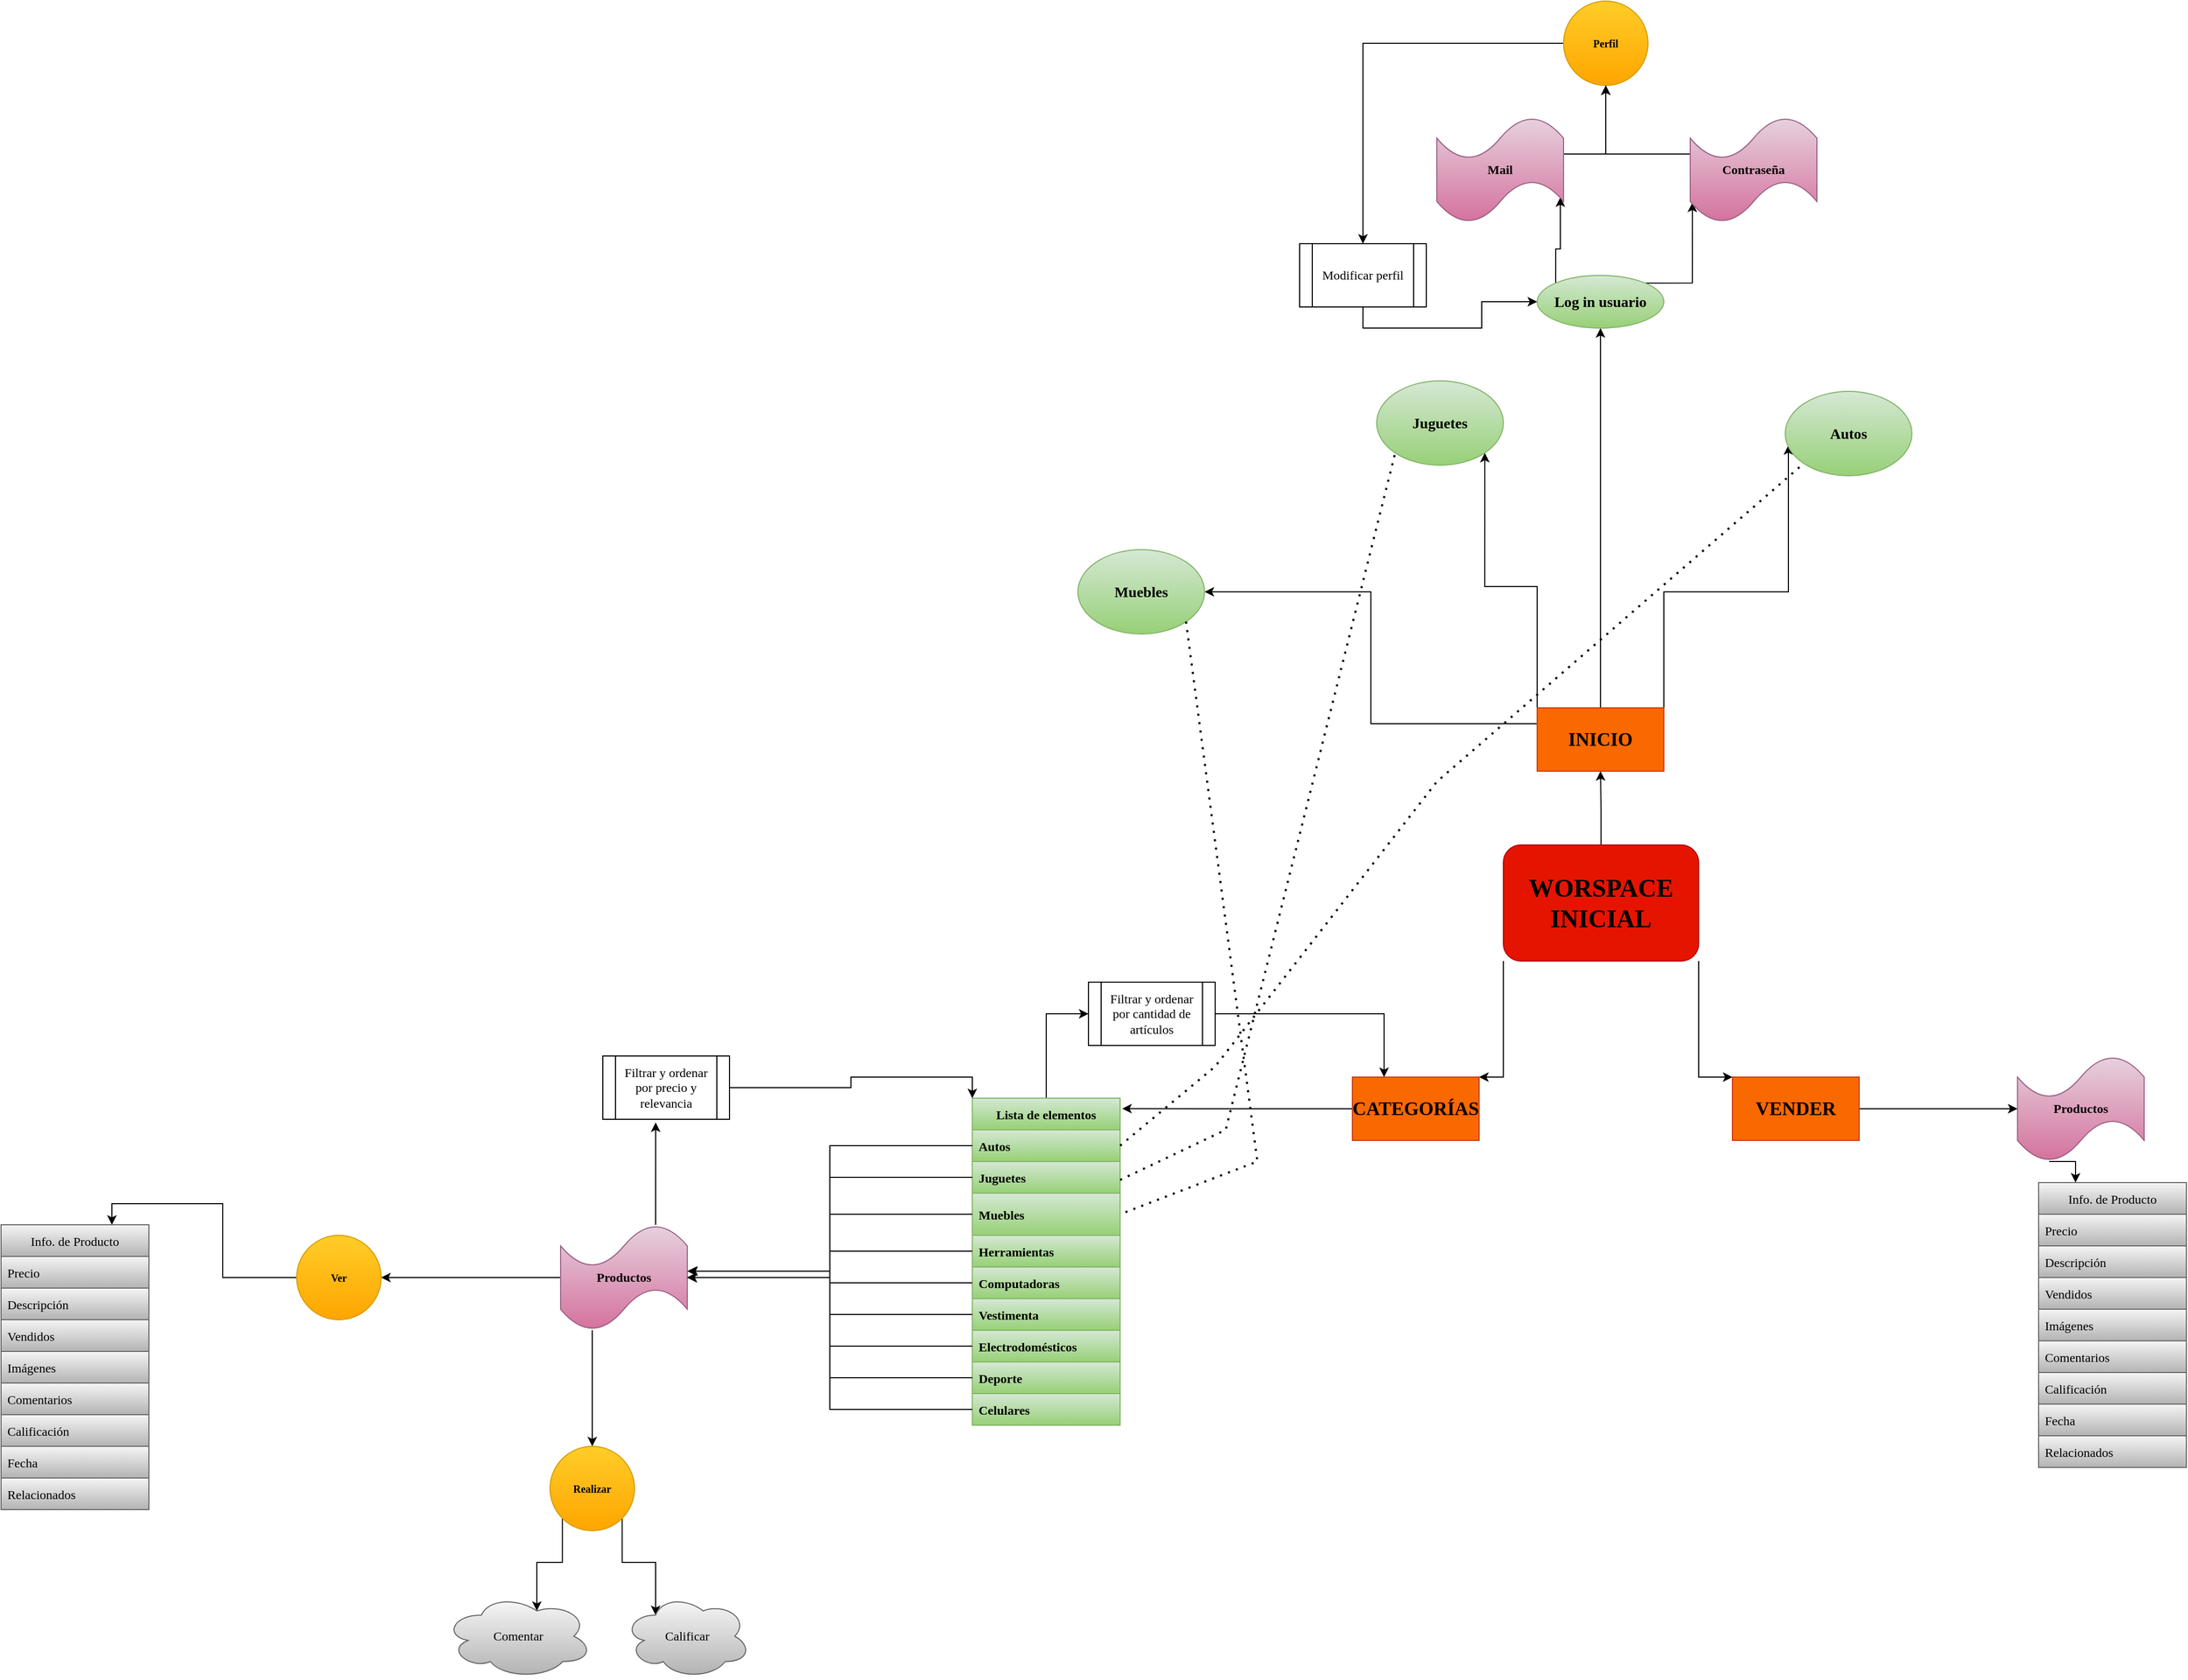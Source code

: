 <mxfile version="20.2.0" type="github">
  <diagram id="R2lEEEUBdFMjLlhIrx00" name="Page-1">
    <mxGraphModel dx="3133" dy="1862" grid="1" gridSize="10" guides="1" tooltips="1" connect="1" arrows="1" fold="1" page="1" pageScale="1" pageWidth="850" pageHeight="1100" math="0" shadow="0" extFonts="Permanent Marker^https://fonts.googleapis.com/css?family=Permanent+Marker">
      <root>
        <mxCell id="0" />
        <mxCell id="1" parent="0" />
        <mxCell id="jogKyepHeoKBIfneeKKx-7" style="edgeStyle=orthogonalEdgeStyle;rounded=0;orthogonalLoop=1;jettySize=auto;html=1;exitX=0;exitY=1;exitDx=0;exitDy=0;entryX=1;entryY=0;entryDx=0;entryDy=0;fontFamily=Times New Roman;" edge="1" parent="1" source="jogKyepHeoKBIfneeKKx-1" target="jogKyepHeoKBIfneeKKx-5">
          <mxGeometry relative="1" as="geometry">
            <Array as="points">
              <mxPoint x="333" y="640" />
            </Array>
          </mxGeometry>
        </mxCell>
        <mxCell id="jogKyepHeoKBIfneeKKx-8" style="edgeStyle=orthogonalEdgeStyle;rounded=0;orthogonalLoop=1;jettySize=auto;html=1;exitX=1;exitY=1;exitDx=0;exitDy=0;entryX=0;entryY=0;entryDx=0;entryDy=0;fontFamily=Times New Roman;" edge="1" parent="1" source="jogKyepHeoKBIfneeKKx-1" target="jogKyepHeoKBIfneeKKx-6">
          <mxGeometry relative="1" as="geometry">
            <Array as="points">
              <mxPoint x="518" y="640" />
            </Array>
          </mxGeometry>
        </mxCell>
        <mxCell id="jogKyepHeoKBIfneeKKx-9" style="edgeStyle=orthogonalEdgeStyle;rounded=0;orthogonalLoop=1;jettySize=auto;html=1;exitX=0.5;exitY=0;exitDx=0;exitDy=0;entryX=0.5;entryY=1;entryDx=0;entryDy=0;fontFamily=Times New Roman;" edge="1" parent="1" source="jogKyepHeoKBIfneeKKx-1" target="jogKyepHeoKBIfneeKKx-4">
          <mxGeometry relative="1" as="geometry" />
        </mxCell>
        <mxCell id="jogKyepHeoKBIfneeKKx-1" value="" style="rounded=1;whiteSpace=wrap;html=1;fillColor=#e51400;fontColor=#ffffff;strokeColor=#B20000;" vertex="1" parent="1">
          <mxGeometry x="333" y="420" width="185" height="110" as="geometry" />
        </mxCell>
        <mxCell id="jogKyepHeoKBIfneeKKx-2" value="&lt;h1&gt;&lt;font face=&quot;Times New Roman&quot;&gt;WORSPACE INICIAL&lt;/font&gt;&lt;/h1&gt;" style="text;html=1;strokeColor=none;fillColor=none;align=center;verticalAlign=middle;whiteSpace=wrap;rounded=0;" vertex="1" parent="1">
          <mxGeometry x="353" y="460" width="145" height="30" as="geometry" />
        </mxCell>
        <mxCell id="jogKyepHeoKBIfneeKKx-11" style="edgeStyle=orthogonalEdgeStyle;rounded=0;orthogonalLoop=1;jettySize=auto;html=1;exitX=0.5;exitY=0;exitDx=0;exitDy=0;fontFamily=Times New Roman;" edge="1" parent="1" source="jogKyepHeoKBIfneeKKx-4" target="jogKyepHeoKBIfneeKKx-10">
          <mxGeometry relative="1" as="geometry" />
        </mxCell>
        <mxCell id="jogKyepHeoKBIfneeKKx-26" style="edgeStyle=orthogonalEdgeStyle;rounded=0;orthogonalLoop=1;jettySize=auto;html=1;exitX=1;exitY=0;exitDx=0;exitDy=0;entryX=0.025;entryY=0.638;entryDx=0;entryDy=0;entryPerimeter=0;fontFamily=Times New Roman;" edge="1" parent="1" source="jogKyepHeoKBIfneeKKx-4" target="jogKyepHeoKBIfneeKKx-25">
          <mxGeometry relative="1" as="geometry" />
        </mxCell>
        <mxCell id="jogKyepHeoKBIfneeKKx-29" style="edgeStyle=orthogonalEdgeStyle;rounded=0;orthogonalLoop=1;jettySize=auto;html=1;exitX=0;exitY=0;exitDx=0;exitDy=0;entryX=1;entryY=1;entryDx=0;entryDy=0;fontFamily=Times New Roman;" edge="1" parent="1" source="jogKyepHeoKBIfneeKKx-4" target="jogKyepHeoKBIfneeKKx-27">
          <mxGeometry relative="1" as="geometry" />
        </mxCell>
        <mxCell id="jogKyepHeoKBIfneeKKx-30" style="edgeStyle=orthogonalEdgeStyle;rounded=0;orthogonalLoop=1;jettySize=auto;html=1;exitX=0;exitY=0.25;exitDx=0;exitDy=0;entryX=1;entryY=0.5;entryDx=0;entryDy=0;fontFamily=Times New Roman;" edge="1" parent="1" source="jogKyepHeoKBIfneeKKx-4" target="jogKyepHeoKBIfneeKKx-28">
          <mxGeometry relative="1" as="geometry" />
        </mxCell>
        <mxCell id="jogKyepHeoKBIfneeKKx-4" value="&lt;h2&gt;INICIO&lt;/h2&gt;" style="rounded=0;whiteSpace=wrap;html=1;fontFamily=Times New Roman;fillColor=#fa6800;fontColor=#000000;strokeColor=#C73500;" vertex="1" parent="1">
          <mxGeometry x="365" y="290" width="120" height="60" as="geometry" />
        </mxCell>
        <mxCell id="jogKyepHeoKBIfneeKKx-67" style="edgeStyle=orthogonalEdgeStyle;rounded=0;orthogonalLoop=1;jettySize=auto;html=1;exitX=0;exitY=0.5;exitDx=0;exitDy=0;entryX=1.014;entryY=0.032;entryDx=0;entryDy=0;entryPerimeter=0;fontFamily=Times New Roman;" edge="1" parent="1" source="jogKyepHeoKBIfneeKKx-5" target="jogKyepHeoKBIfneeKKx-57">
          <mxGeometry relative="1" as="geometry" />
        </mxCell>
        <mxCell id="jogKyepHeoKBIfneeKKx-5" value="&lt;h2&gt;CATEGORÍAS&lt;/h2&gt;" style="rounded=0;whiteSpace=wrap;html=1;fontFamily=Times New Roman;fillColor=#fa6800;fontColor=#000000;strokeColor=#C73500;" vertex="1" parent="1">
          <mxGeometry x="190" y="640" width="120" height="60" as="geometry" />
        </mxCell>
        <mxCell id="jogKyepHeoKBIfneeKKx-113" style="edgeStyle=orthogonalEdgeStyle;rounded=0;orthogonalLoop=1;jettySize=auto;html=1;exitX=1;exitY=0.5;exitDx=0;exitDy=0;entryX=0;entryY=0.5;entryDx=0;entryDy=0;entryPerimeter=0;fontFamily=Times New Roman;" edge="1" parent="1" source="jogKyepHeoKBIfneeKKx-6" target="jogKyepHeoKBIfneeKKx-112">
          <mxGeometry relative="1" as="geometry" />
        </mxCell>
        <mxCell id="jogKyepHeoKBIfneeKKx-6" value="&lt;h2&gt;VENDER&lt;/h2&gt;" style="rounded=0;whiteSpace=wrap;html=1;fontFamily=Times New Roman;fillColor=#fa6800;fontColor=#000000;strokeColor=#C73500;" vertex="1" parent="1">
          <mxGeometry x="550" y="640" width="120" height="60" as="geometry" />
        </mxCell>
        <mxCell id="jogKyepHeoKBIfneeKKx-20" style="edgeStyle=orthogonalEdgeStyle;rounded=0;orthogonalLoop=1;jettySize=auto;html=1;exitX=0;exitY=0;exitDx=0;exitDy=0;entryX=0.975;entryY=0.76;entryDx=0;entryDy=0;entryPerimeter=0;fontFamily=Times New Roman;" edge="1" parent="1" source="jogKyepHeoKBIfneeKKx-10" target="jogKyepHeoKBIfneeKKx-16">
          <mxGeometry relative="1" as="geometry" />
        </mxCell>
        <mxCell id="jogKyepHeoKBIfneeKKx-21" style="edgeStyle=orthogonalEdgeStyle;rounded=0;orthogonalLoop=1;jettySize=auto;html=1;exitX=1;exitY=0;exitDx=0;exitDy=0;entryX=0.017;entryY=0.81;entryDx=0;entryDy=0;entryPerimeter=0;fontFamily=Times New Roman;" edge="1" parent="1" source="jogKyepHeoKBIfneeKKx-10" target="jogKyepHeoKBIfneeKKx-17">
          <mxGeometry relative="1" as="geometry" />
        </mxCell>
        <mxCell id="jogKyepHeoKBIfneeKKx-10" value="&lt;h3&gt;Log in usuario&lt;/h3&gt;" style="ellipse;whiteSpace=wrap;html=1;fontFamily=Times New Roman;fillColor=#d5e8d4;gradientColor=#97d077;strokeColor=#82b366;" vertex="1" parent="1">
          <mxGeometry x="365" y="-120" width="120" height="50" as="geometry" />
        </mxCell>
        <mxCell id="jogKyepHeoKBIfneeKKx-22" style="edgeStyle=orthogonalEdgeStyle;rounded=0;orthogonalLoop=1;jettySize=auto;html=1;exitX=0;exitY=0.5;exitDx=0;exitDy=0;fontFamily=Times New Roman;entryX=0.5;entryY=0;entryDx=0;entryDy=0;" edge="1" parent="1" source="jogKyepHeoKBIfneeKKx-12" target="jogKyepHeoKBIfneeKKx-23">
          <mxGeometry relative="1" as="geometry">
            <mxPoint x="90" y="120" as="targetPoint" />
          </mxGeometry>
        </mxCell>
        <mxCell id="jogKyepHeoKBIfneeKKx-12" value="&lt;h5&gt;Perfil&lt;/h5&gt;" style="ellipse;whiteSpace=wrap;html=1;aspect=fixed;fontFamily=Times New Roman;fillColor=#ffcd28;gradientColor=#ffa500;strokeColor=#d79b00;" vertex="1" parent="1">
          <mxGeometry x="390" y="-380" width="80" height="80" as="geometry" />
        </mxCell>
        <mxCell id="jogKyepHeoKBIfneeKKx-18" style="edgeStyle=orthogonalEdgeStyle;rounded=0;orthogonalLoop=1;jettySize=auto;html=1;exitX=1;exitY=0.35;exitDx=0;exitDy=0;exitPerimeter=0;entryX=0.5;entryY=1;entryDx=0;entryDy=0;fontFamily=Times New Roman;" edge="1" parent="1" source="jogKyepHeoKBIfneeKKx-16" target="jogKyepHeoKBIfneeKKx-12">
          <mxGeometry relative="1" as="geometry" />
        </mxCell>
        <mxCell id="jogKyepHeoKBIfneeKKx-16" value="&lt;h4&gt;Mail&lt;/h4&gt;" style="shape=tape;whiteSpace=wrap;html=1;fontFamily=Times New Roman;fillColor=#e6d0de;gradientColor=#d5739d;strokeColor=#996185;" vertex="1" parent="1">
          <mxGeometry x="270" y="-270" width="120" height="100" as="geometry" />
        </mxCell>
        <mxCell id="jogKyepHeoKBIfneeKKx-19" style="edgeStyle=orthogonalEdgeStyle;rounded=0;orthogonalLoop=1;jettySize=auto;html=1;exitX=0;exitY=0.35;exitDx=0;exitDy=0;exitPerimeter=0;entryX=0.5;entryY=1;entryDx=0;entryDy=0;fontFamily=Times New Roman;" edge="1" parent="1" source="jogKyepHeoKBIfneeKKx-17" target="jogKyepHeoKBIfneeKKx-12">
          <mxGeometry relative="1" as="geometry" />
        </mxCell>
        <mxCell id="jogKyepHeoKBIfneeKKx-17" value="&lt;h4&gt;Contraseña&lt;/h4&gt;" style="shape=tape;whiteSpace=wrap;html=1;fontFamily=Times New Roman;fillColor=#e6d0de;gradientColor=#d5739d;strokeColor=#996185;" vertex="1" parent="1">
          <mxGeometry x="510" y="-270" width="120" height="100" as="geometry" />
        </mxCell>
        <mxCell id="jogKyepHeoKBIfneeKKx-24" style="edgeStyle=orthogonalEdgeStyle;rounded=0;orthogonalLoop=1;jettySize=auto;html=1;exitX=0.5;exitY=1;exitDx=0;exitDy=0;entryX=0;entryY=0.5;entryDx=0;entryDy=0;fontFamily=Times New Roman;" edge="1" parent="1" source="jogKyepHeoKBIfneeKKx-23" target="jogKyepHeoKBIfneeKKx-10">
          <mxGeometry relative="1" as="geometry" />
        </mxCell>
        <mxCell id="jogKyepHeoKBIfneeKKx-23" value="Modificar perfil" style="shape=process;whiteSpace=wrap;html=1;backgroundOutline=1;fontFamily=Times New Roman;" vertex="1" parent="1">
          <mxGeometry x="140" y="-150" width="120" height="60" as="geometry" />
        </mxCell>
        <mxCell id="jogKyepHeoKBIfneeKKx-25" value="&lt;h3&gt;Autos&lt;/h3&gt;" style="ellipse;whiteSpace=wrap;html=1;fontFamily=Times New Roman;fillColor=#d5e8d4;gradientColor=#97d077;strokeColor=#82b366;" vertex="1" parent="1">
          <mxGeometry x="600" y="-10" width="120" height="80" as="geometry" />
        </mxCell>
        <mxCell id="jogKyepHeoKBIfneeKKx-27" value="&lt;h3&gt;Juguetes&lt;/h3&gt;" style="ellipse;whiteSpace=wrap;html=1;fontFamily=Times New Roman;fillColor=#d5e8d4;gradientColor=#97d077;strokeColor=#82b366;" vertex="1" parent="1">
          <mxGeometry x="213" y="-20" width="120" height="80" as="geometry" />
        </mxCell>
        <mxCell id="jogKyepHeoKBIfneeKKx-28" value="&lt;h3&gt;Muebles&lt;/h3&gt;" style="ellipse;whiteSpace=wrap;html=1;fontFamily=Times New Roman;fillColor=#d5e8d4;gradientColor=#97d077;strokeColor=#82b366;" vertex="1" parent="1">
          <mxGeometry x="-70" y="140" width="120" height="80" as="geometry" />
        </mxCell>
        <mxCell id="jogKyepHeoKBIfneeKKx-69" style="edgeStyle=orthogonalEdgeStyle;rounded=0;orthogonalLoop=1;jettySize=auto;html=1;exitX=0.5;exitY=0;exitDx=0;exitDy=0;entryX=0;entryY=0.5;entryDx=0;entryDy=0;fontFamily=Times New Roman;" edge="1" parent="1" source="jogKyepHeoKBIfneeKKx-57" target="jogKyepHeoKBIfneeKKx-68">
          <mxGeometry relative="1" as="geometry" />
        </mxCell>
        <mxCell id="jogKyepHeoKBIfneeKKx-57" value="Lista de elementos" style="swimlane;fontStyle=1;childLayout=stackLayout;horizontal=1;startSize=30;horizontalStack=0;resizeParent=1;resizeParentMax=0;resizeLast=0;collapsible=1;marginBottom=0;fontFamily=Times New Roman;fillColor=#d5e8d4;gradientColor=#97d077;strokeColor=#82b366;" vertex="1" parent="1">
          <mxGeometry x="-170" y="660" width="140" height="310" as="geometry" />
        </mxCell>
        <mxCell id="jogKyepHeoKBIfneeKKx-58" value="Autos" style="text;strokeColor=#82b366;fillColor=#d5e8d4;align=left;verticalAlign=middle;spacingLeft=4;spacingRight=4;overflow=hidden;points=[[0,0.5],[1,0.5]];portConstraint=eastwest;rotatable=0;fontFamily=Times New Roman;gradientColor=#97d077;fontStyle=1" vertex="1" parent="jogKyepHeoKBIfneeKKx-57">
          <mxGeometry y="30" width="140" height="30" as="geometry" />
        </mxCell>
        <mxCell id="jogKyepHeoKBIfneeKKx-59" value="Juguetes" style="text;strokeColor=#82b366;fillColor=#d5e8d4;align=left;verticalAlign=middle;spacingLeft=4;spacingRight=4;overflow=hidden;points=[[0,0.5],[1,0.5]];portConstraint=eastwest;rotatable=0;fontFamily=Times New Roman;gradientColor=#97d077;fontStyle=1" vertex="1" parent="jogKyepHeoKBIfneeKKx-57">
          <mxGeometry y="60" width="140" height="30" as="geometry" />
        </mxCell>
        <mxCell id="jogKyepHeoKBIfneeKKx-60" value="Muebles" style="text;strokeColor=#82b366;fillColor=#d5e8d4;align=left;verticalAlign=middle;spacingLeft=4;spacingRight=4;overflow=hidden;points=[[0,0.5],[1,0.5]];portConstraint=eastwest;rotatable=0;fontFamily=Times New Roman;gradientColor=#97d077;fontStyle=1" vertex="1" parent="jogKyepHeoKBIfneeKKx-57">
          <mxGeometry y="90" width="140" height="40" as="geometry" />
        </mxCell>
        <mxCell id="jogKyepHeoKBIfneeKKx-61" value="Herramientas" style="text;strokeColor=#82b366;fillColor=#d5e8d4;align=left;verticalAlign=middle;spacingLeft=4;spacingRight=4;overflow=hidden;points=[[0,0.5],[1,0.5]];portConstraint=eastwest;rotatable=0;fontFamily=Times New Roman;gradientColor=#97d077;fontStyle=1" vertex="1" parent="jogKyepHeoKBIfneeKKx-57">
          <mxGeometry y="130" width="140" height="30" as="geometry" />
        </mxCell>
        <mxCell id="jogKyepHeoKBIfneeKKx-62" value="Computadoras" style="text;strokeColor=#82b366;fillColor=#d5e8d4;align=left;verticalAlign=middle;spacingLeft=4;spacingRight=4;overflow=hidden;points=[[0,0.5],[1,0.5]];portConstraint=eastwest;rotatable=0;fontFamily=Times New Roman;gradientColor=#97d077;fontStyle=1" vertex="1" parent="jogKyepHeoKBIfneeKKx-57">
          <mxGeometry y="160" width="140" height="30" as="geometry" />
        </mxCell>
        <mxCell id="jogKyepHeoKBIfneeKKx-63" value="Vestimenta" style="text;strokeColor=#82b366;fillColor=#d5e8d4;align=left;verticalAlign=middle;spacingLeft=4;spacingRight=4;overflow=hidden;points=[[0,0.5],[1,0.5]];portConstraint=eastwest;rotatable=0;fontFamily=Times New Roman;gradientColor=#97d077;fontStyle=1" vertex="1" parent="jogKyepHeoKBIfneeKKx-57">
          <mxGeometry y="190" width="140" height="30" as="geometry" />
        </mxCell>
        <mxCell id="jogKyepHeoKBIfneeKKx-64" value="Electrodomésticos" style="text;strokeColor=#82b366;fillColor=#d5e8d4;align=left;verticalAlign=middle;spacingLeft=4;spacingRight=4;overflow=hidden;points=[[0,0.5],[1,0.5]];portConstraint=eastwest;rotatable=0;fontFamily=Times New Roman;gradientColor=#97d077;fontStyle=1" vertex="1" parent="jogKyepHeoKBIfneeKKx-57">
          <mxGeometry y="220" width="140" height="30" as="geometry" />
        </mxCell>
        <mxCell id="jogKyepHeoKBIfneeKKx-65" value="Deporte" style="text;strokeColor=#82b366;fillColor=#d5e8d4;align=left;verticalAlign=middle;spacingLeft=4;spacingRight=4;overflow=hidden;points=[[0,0.5],[1,0.5]];portConstraint=eastwest;rotatable=0;fontFamily=Times New Roman;gradientColor=#97d077;fontStyle=1" vertex="1" parent="jogKyepHeoKBIfneeKKx-57">
          <mxGeometry y="250" width="140" height="30" as="geometry" />
        </mxCell>
        <mxCell id="jogKyepHeoKBIfneeKKx-66" value="Celulares" style="text;strokeColor=#82b366;fillColor=#d5e8d4;align=left;verticalAlign=middle;spacingLeft=4;spacingRight=4;overflow=hidden;points=[[0,0.5],[1,0.5]];portConstraint=eastwest;rotatable=0;fontFamily=Times New Roman;gradientColor=#97d077;fontStyle=1" vertex="1" parent="jogKyepHeoKBIfneeKKx-57">
          <mxGeometry y="280" width="140" height="30" as="geometry" />
        </mxCell>
        <mxCell id="jogKyepHeoKBIfneeKKx-70" style="edgeStyle=orthogonalEdgeStyle;rounded=0;orthogonalLoop=1;jettySize=auto;html=1;exitX=1;exitY=0.5;exitDx=0;exitDy=0;entryX=0.25;entryY=0;entryDx=0;entryDy=0;fontFamily=Times New Roman;" edge="1" parent="1" source="jogKyepHeoKBIfneeKKx-68" target="jogKyepHeoKBIfneeKKx-5">
          <mxGeometry relative="1" as="geometry" />
        </mxCell>
        <mxCell id="jogKyepHeoKBIfneeKKx-68" value="Filtrar y ordenar por cantidad de artículos" style="shape=process;whiteSpace=wrap;html=1;backgroundOutline=1;fontFamily=Times New Roman;" vertex="1" parent="1">
          <mxGeometry x="-60" y="550" width="120" height="60" as="geometry" />
        </mxCell>
        <mxCell id="jogKyepHeoKBIfneeKKx-83" style="edgeStyle=orthogonalEdgeStyle;rounded=0;orthogonalLoop=1;jettySize=auto;html=1;exitX=0.75;exitY=0;exitDx=0;exitDy=0;exitPerimeter=0;entryX=0.417;entryY=1.05;entryDx=0;entryDy=0;entryPerimeter=0;fontFamily=Times New Roman;" edge="1" parent="1" source="jogKyepHeoKBIfneeKKx-72" target="jogKyepHeoKBIfneeKKx-82">
          <mxGeometry relative="1" as="geometry" />
        </mxCell>
        <mxCell id="jogKyepHeoKBIfneeKKx-92" style="edgeStyle=orthogonalEdgeStyle;rounded=0;orthogonalLoop=1;jettySize=auto;html=1;exitX=0.25;exitY=1;exitDx=0;exitDy=0;exitPerimeter=0;entryX=0.5;entryY=0;entryDx=0;entryDy=0;fontFamily=Times New Roman;" edge="1" parent="1" source="jogKyepHeoKBIfneeKKx-72" target="jogKyepHeoKBIfneeKKx-91">
          <mxGeometry relative="1" as="geometry" />
        </mxCell>
        <mxCell id="jogKyepHeoKBIfneeKKx-93" style="edgeStyle=orthogonalEdgeStyle;rounded=0;orthogonalLoop=1;jettySize=auto;html=1;exitX=0;exitY=0.5;exitDx=0;exitDy=0;exitPerimeter=0;entryX=1;entryY=0.5;entryDx=0;entryDy=0;fontFamily=Times New Roman;" edge="1" parent="1" source="jogKyepHeoKBIfneeKKx-72" target="jogKyepHeoKBIfneeKKx-90">
          <mxGeometry relative="1" as="geometry" />
        </mxCell>
        <mxCell id="jogKyepHeoKBIfneeKKx-72" value="&lt;h4&gt;Productos&lt;/h4&gt;" style="shape=tape;whiteSpace=wrap;html=1;fontFamily=Times New Roman;fillColor=#e6d0de;gradientColor=#d5739d;strokeColor=#996185;" vertex="1" parent="1">
          <mxGeometry x="-560" y="780" width="120" height="100" as="geometry" />
        </mxCell>
        <mxCell id="jogKyepHeoKBIfneeKKx-73" style="edgeStyle=orthogonalEdgeStyle;rounded=0;orthogonalLoop=1;jettySize=auto;html=1;exitX=0;exitY=0.5;exitDx=0;exitDy=0;entryX=1;entryY=0.44;entryDx=0;entryDy=0;entryPerimeter=0;fontFamily=Times New Roman;" edge="1" parent="1" source="jogKyepHeoKBIfneeKKx-59" target="jogKyepHeoKBIfneeKKx-72">
          <mxGeometry relative="1" as="geometry" />
        </mxCell>
        <mxCell id="jogKyepHeoKBIfneeKKx-74" style="edgeStyle=orthogonalEdgeStyle;rounded=0;orthogonalLoop=1;jettySize=auto;html=1;exitX=0;exitY=0.5;exitDx=0;exitDy=0;entryX=1.008;entryY=0.44;entryDx=0;entryDy=0;entryPerimeter=0;fontFamily=Times New Roman;" edge="1" parent="1" source="jogKyepHeoKBIfneeKKx-60" target="jogKyepHeoKBIfneeKKx-72">
          <mxGeometry relative="1" as="geometry" />
        </mxCell>
        <mxCell id="jogKyepHeoKBIfneeKKx-75" style="edgeStyle=orthogonalEdgeStyle;rounded=0;orthogonalLoop=1;jettySize=auto;html=1;exitX=0;exitY=0.5;exitDx=0;exitDy=0;entryX=1;entryY=0.5;entryDx=0;entryDy=0;entryPerimeter=0;fontFamily=Times New Roman;" edge="1" parent="1" source="jogKyepHeoKBIfneeKKx-58" target="jogKyepHeoKBIfneeKKx-72">
          <mxGeometry relative="1" as="geometry" />
        </mxCell>
        <mxCell id="jogKyepHeoKBIfneeKKx-76" style="edgeStyle=orthogonalEdgeStyle;rounded=0;orthogonalLoop=1;jettySize=auto;html=1;exitX=0;exitY=0.5;exitDx=0;exitDy=0;entryX=1;entryY=0.5;entryDx=0;entryDy=0;entryPerimeter=0;fontFamily=Times New Roman;" edge="1" parent="1" source="jogKyepHeoKBIfneeKKx-61" target="jogKyepHeoKBIfneeKKx-72">
          <mxGeometry relative="1" as="geometry" />
        </mxCell>
        <mxCell id="jogKyepHeoKBIfneeKKx-77" style="edgeStyle=orthogonalEdgeStyle;rounded=0;orthogonalLoop=1;jettySize=auto;html=1;exitX=0;exitY=0.5;exitDx=0;exitDy=0;entryX=1;entryY=0.5;entryDx=0;entryDy=0;entryPerimeter=0;fontFamily=Times New Roman;" edge="1" parent="1" source="jogKyepHeoKBIfneeKKx-62" target="jogKyepHeoKBIfneeKKx-72">
          <mxGeometry relative="1" as="geometry" />
        </mxCell>
        <mxCell id="jogKyepHeoKBIfneeKKx-78" style="edgeStyle=orthogonalEdgeStyle;rounded=0;orthogonalLoop=1;jettySize=auto;html=1;exitX=0;exitY=0.5;exitDx=0;exitDy=0;fontFamily=Times New Roman;entryX=1;entryY=0.5;entryDx=0;entryDy=0;entryPerimeter=0;" edge="1" parent="1" source="jogKyepHeoKBIfneeKKx-63" target="jogKyepHeoKBIfneeKKx-72">
          <mxGeometry relative="1" as="geometry">
            <mxPoint x="-360" y="880" as="targetPoint" />
          </mxGeometry>
        </mxCell>
        <mxCell id="jogKyepHeoKBIfneeKKx-79" style="edgeStyle=orthogonalEdgeStyle;rounded=0;orthogonalLoop=1;jettySize=auto;html=1;exitX=0;exitY=0.5;exitDx=0;exitDy=0;entryX=1;entryY=0.5;entryDx=0;entryDy=0;entryPerimeter=0;fontFamily=Times New Roman;" edge="1" parent="1" source="jogKyepHeoKBIfneeKKx-64" target="jogKyepHeoKBIfneeKKx-72">
          <mxGeometry relative="1" as="geometry" />
        </mxCell>
        <mxCell id="jogKyepHeoKBIfneeKKx-80" style="edgeStyle=orthogonalEdgeStyle;rounded=0;orthogonalLoop=1;jettySize=auto;html=1;exitX=0;exitY=0.5;exitDx=0;exitDy=0;fontFamily=Times New Roman;entryX=1;entryY=0.5;entryDx=0;entryDy=0;entryPerimeter=0;" edge="1" parent="1" source="jogKyepHeoKBIfneeKKx-65" target="jogKyepHeoKBIfneeKKx-72">
          <mxGeometry relative="1" as="geometry">
            <mxPoint x="-860" y="850" as="targetPoint" />
          </mxGeometry>
        </mxCell>
        <mxCell id="jogKyepHeoKBIfneeKKx-81" style="edgeStyle=orthogonalEdgeStyle;rounded=0;orthogonalLoop=1;jettySize=auto;html=1;exitX=0;exitY=0.5;exitDx=0;exitDy=0;entryX=1;entryY=0.5;entryDx=0;entryDy=0;entryPerimeter=0;fontFamily=Times New Roman;" edge="1" parent="1" source="jogKyepHeoKBIfneeKKx-66" target="jogKyepHeoKBIfneeKKx-72">
          <mxGeometry relative="1" as="geometry" />
        </mxCell>
        <mxCell id="jogKyepHeoKBIfneeKKx-84" style="edgeStyle=orthogonalEdgeStyle;rounded=0;orthogonalLoop=1;jettySize=auto;html=1;exitX=1;exitY=0.5;exitDx=0;exitDy=0;entryX=0;entryY=0;entryDx=0;entryDy=0;fontFamily=Times New Roman;" edge="1" parent="1" source="jogKyepHeoKBIfneeKKx-82" target="jogKyepHeoKBIfneeKKx-57">
          <mxGeometry relative="1" as="geometry" />
        </mxCell>
        <mxCell id="jogKyepHeoKBIfneeKKx-82" value="Filtrar y ordenar por precio y relevancia" style="shape=process;whiteSpace=wrap;html=1;backgroundOutline=1;fontFamily=Times New Roman;" vertex="1" parent="1">
          <mxGeometry x="-520" y="620" width="120" height="60" as="geometry" />
        </mxCell>
        <mxCell id="jogKyepHeoKBIfneeKKx-87" value="" style="endArrow=none;dashed=1;html=1;dashPattern=1 3;strokeWidth=2;rounded=0;fontFamily=Times New Roman;exitX=1;exitY=1;exitDx=0;exitDy=0;entryX=1;entryY=0.5;entryDx=0;entryDy=0;" edge="1" parent="1" source="jogKyepHeoKBIfneeKKx-28" target="jogKyepHeoKBIfneeKKx-60">
          <mxGeometry width="50" height="50" relative="1" as="geometry">
            <mxPoint x="-240" y="700" as="sourcePoint" />
            <mxPoint x="90" y="771" as="targetPoint" />
            <Array as="points">
              <mxPoint x="100" y="720" />
            </Array>
          </mxGeometry>
        </mxCell>
        <mxCell id="jogKyepHeoKBIfneeKKx-88" value="" style="endArrow=none;dashed=1;html=1;dashPattern=1 3;strokeWidth=2;rounded=0;fontFamily=Times New Roman;entryX=0;entryY=1;entryDx=0;entryDy=0;exitX=1;exitY=0.25;exitDx=0;exitDy=0;" edge="1" parent="1" source="jogKyepHeoKBIfneeKKx-57" target="jogKyepHeoKBIfneeKKx-27">
          <mxGeometry width="50" height="50" relative="1" as="geometry">
            <mxPoint x="50" y="710" as="sourcePoint" />
            <mxPoint x="-190" y="430" as="targetPoint" />
            <Array as="points">
              <mxPoint x="70" y="690" />
            </Array>
          </mxGeometry>
        </mxCell>
        <mxCell id="jogKyepHeoKBIfneeKKx-89" value="" style="endArrow=none;dashed=1;html=1;dashPattern=1 3;strokeWidth=2;rounded=0;fontFamily=Times New Roman;entryX=0;entryY=1;entryDx=0;entryDy=0;exitX=1;exitY=0.5;exitDx=0;exitDy=0;" edge="1" parent="1" source="jogKyepHeoKBIfneeKKx-58" target="jogKyepHeoKBIfneeKKx-25">
          <mxGeometry width="50" height="50" relative="1" as="geometry">
            <mxPoint x="140" y="480" as="sourcePoint" />
            <mxPoint x="190" y="430" as="targetPoint" />
            <Array as="points">
              <mxPoint x="60" y="630" />
              <mxPoint x="270" y="360" />
            </Array>
          </mxGeometry>
        </mxCell>
        <mxCell id="jogKyepHeoKBIfneeKKx-108" style="edgeStyle=orthogonalEdgeStyle;rounded=0;orthogonalLoop=1;jettySize=auto;html=1;exitX=0;exitY=0.5;exitDx=0;exitDy=0;entryX=0.75;entryY=0;entryDx=0;entryDy=0;fontFamily=Times New Roman;" edge="1" parent="1" source="jogKyepHeoKBIfneeKKx-90" target="jogKyepHeoKBIfneeKKx-100">
          <mxGeometry relative="1" as="geometry" />
        </mxCell>
        <mxCell id="jogKyepHeoKBIfneeKKx-90" value="&lt;h5&gt;Ver&lt;/h5&gt;" style="ellipse;whiteSpace=wrap;html=1;aspect=fixed;fontFamily=Times New Roman;fillColor=#ffcd28;gradientColor=#ffa500;strokeColor=#d79b00;" vertex="1" parent="1">
          <mxGeometry x="-810" y="790" width="80" height="80" as="geometry" />
        </mxCell>
        <mxCell id="jogKyepHeoKBIfneeKKx-96" style="edgeStyle=orthogonalEdgeStyle;rounded=0;orthogonalLoop=1;jettySize=auto;html=1;exitX=0;exitY=1;exitDx=0;exitDy=0;entryX=0.625;entryY=0.2;entryDx=0;entryDy=0;entryPerimeter=0;fontFamily=Times New Roman;" edge="1" parent="1" source="jogKyepHeoKBIfneeKKx-91" target="jogKyepHeoKBIfneeKKx-94">
          <mxGeometry relative="1" as="geometry" />
        </mxCell>
        <mxCell id="jogKyepHeoKBIfneeKKx-97" style="edgeStyle=orthogonalEdgeStyle;rounded=0;orthogonalLoop=1;jettySize=auto;html=1;exitX=1;exitY=1;exitDx=0;exitDy=0;entryX=0.25;entryY=0.25;entryDx=0;entryDy=0;entryPerimeter=0;fontFamily=Times New Roman;" edge="1" parent="1" source="jogKyepHeoKBIfneeKKx-91" target="jogKyepHeoKBIfneeKKx-95">
          <mxGeometry relative="1" as="geometry" />
        </mxCell>
        <mxCell id="jogKyepHeoKBIfneeKKx-91" value="&lt;h5&gt;Realizar&lt;/h5&gt;" style="ellipse;whiteSpace=wrap;html=1;aspect=fixed;fontFamily=Times New Roman;fillColor=#ffcd28;gradientColor=#ffa500;strokeColor=#d79b00;" vertex="1" parent="1">
          <mxGeometry x="-570" y="990" width="80" height="80" as="geometry" />
        </mxCell>
        <mxCell id="jogKyepHeoKBIfneeKKx-94" value="&lt;p&gt;Comentar&lt;/p&gt;" style="ellipse;shape=cloud;whiteSpace=wrap;html=1;fontFamily=Times New Roman;fillColor=#f5f5f5;gradientColor=#b3b3b3;strokeColor=#666666;" vertex="1" parent="1">
          <mxGeometry x="-670" y="1130" width="140" height="80" as="geometry" />
        </mxCell>
        <mxCell id="jogKyepHeoKBIfneeKKx-95" value="Calificar" style="ellipse;shape=cloud;whiteSpace=wrap;html=1;fontFamily=Times New Roman;fillColor=#f5f5f5;gradientColor=#b3b3b3;strokeColor=#666666;" vertex="1" parent="1">
          <mxGeometry x="-500" y="1130" width="120" height="80" as="geometry" />
        </mxCell>
        <mxCell id="jogKyepHeoKBIfneeKKx-100" value="Info. de Producto" style="swimlane;fontStyle=0;childLayout=stackLayout;horizontal=1;startSize=30;horizontalStack=0;resizeParent=1;resizeParentMax=0;resizeLast=0;collapsible=1;marginBottom=0;fontFamily=Times New Roman;fillColor=#f5f5f5;gradientColor=#b3b3b3;strokeColor=#666666;" vertex="1" parent="1">
          <mxGeometry x="-1090" y="780" width="140" height="270" as="geometry" />
        </mxCell>
        <mxCell id="jogKyepHeoKBIfneeKKx-101" value="Precio" style="text;strokeColor=#666666;fillColor=#f5f5f5;align=left;verticalAlign=middle;spacingLeft=4;spacingRight=4;overflow=hidden;points=[[0,0.5],[1,0.5]];portConstraint=eastwest;rotatable=0;fontFamily=Times New Roman;gradientColor=#b3b3b3;" vertex="1" parent="jogKyepHeoKBIfneeKKx-100">
          <mxGeometry y="30" width="140" height="30" as="geometry" />
        </mxCell>
        <mxCell id="jogKyepHeoKBIfneeKKx-102" value="Descripción" style="text;strokeColor=#666666;fillColor=#f5f5f5;align=left;verticalAlign=middle;spacingLeft=4;spacingRight=4;overflow=hidden;points=[[0,0.5],[1,0.5]];portConstraint=eastwest;rotatable=0;fontFamily=Times New Roman;gradientColor=#b3b3b3;" vertex="1" parent="jogKyepHeoKBIfneeKKx-100">
          <mxGeometry y="60" width="140" height="30" as="geometry" />
        </mxCell>
        <mxCell id="jogKyepHeoKBIfneeKKx-103" value="Vendidos" style="text;strokeColor=#666666;fillColor=#f5f5f5;align=left;verticalAlign=middle;spacingLeft=4;spacingRight=4;overflow=hidden;points=[[0,0.5],[1,0.5]];portConstraint=eastwest;rotatable=0;fontFamily=Times New Roman;gradientColor=#b3b3b3;" vertex="1" parent="jogKyepHeoKBIfneeKKx-100">
          <mxGeometry y="90" width="140" height="30" as="geometry" />
        </mxCell>
        <mxCell id="jogKyepHeoKBIfneeKKx-104" value="Imágenes" style="text;strokeColor=#666666;fillColor=#f5f5f5;align=left;verticalAlign=middle;spacingLeft=4;spacingRight=4;overflow=hidden;points=[[0,0.5],[1,0.5]];portConstraint=eastwest;rotatable=0;fontFamily=Times New Roman;gradientColor=#b3b3b3;" vertex="1" parent="jogKyepHeoKBIfneeKKx-100">
          <mxGeometry y="120" width="140" height="30" as="geometry" />
        </mxCell>
        <mxCell id="jogKyepHeoKBIfneeKKx-105" value="Comentarios" style="text;strokeColor=#666666;fillColor=#f5f5f5;align=left;verticalAlign=middle;spacingLeft=4;spacingRight=4;overflow=hidden;points=[[0,0.5],[1,0.5]];portConstraint=eastwest;rotatable=0;fontFamily=Times New Roman;gradientColor=#b3b3b3;" vertex="1" parent="jogKyepHeoKBIfneeKKx-100">
          <mxGeometry y="150" width="140" height="30" as="geometry" />
        </mxCell>
        <mxCell id="jogKyepHeoKBIfneeKKx-106" value="Calificación" style="text;strokeColor=#666666;fillColor=#f5f5f5;align=left;verticalAlign=middle;spacingLeft=4;spacingRight=4;overflow=hidden;points=[[0,0.5],[1,0.5]];portConstraint=eastwest;rotatable=0;fontFamily=Times New Roman;gradientColor=#b3b3b3;" vertex="1" parent="jogKyepHeoKBIfneeKKx-100">
          <mxGeometry y="180" width="140" height="30" as="geometry" />
        </mxCell>
        <mxCell id="jogKyepHeoKBIfneeKKx-107" value="Fecha" style="text;strokeColor=#666666;fillColor=#f5f5f5;align=left;verticalAlign=middle;spacingLeft=4;spacingRight=4;overflow=hidden;points=[[0,0.5],[1,0.5]];portConstraint=eastwest;rotatable=0;fontFamily=Times New Roman;gradientColor=#b3b3b3;" vertex="1" parent="jogKyepHeoKBIfneeKKx-100">
          <mxGeometry y="210" width="140" height="30" as="geometry" />
        </mxCell>
        <mxCell id="jogKyepHeoKBIfneeKKx-109" value="Relacionados" style="text;strokeColor=#666666;fillColor=#f5f5f5;align=left;verticalAlign=middle;spacingLeft=4;spacingRight=4;overflow=hidden;points=[[0,0.5],[1,0.5]];portConstraint=eastwest;rotatable=0;fontFamily=Times New Roman;gradientColor=#b3b3b3;" vertex="1" parent="jogKyepHeoKBIfneeKKx-100">
          <mxGeometry y="240" width="140" height="30" as="geometry" />
        </mxCell>
        <mxCell id="jogKyepHeoKBIfneeKKx-123" style="edgeStyle=orthogonalEdgeStyle;rounded=0;orthogonalLoop=1;jettySize=auto;html=1;exitX=0.25;exitY=1;exitDx=0;exitDy=0;exitPerimeter=0;entryX=0.25;entryY=0;entryDx=0;entryDy=0;fontFamily=Times New Roman;" edge="1" parent="1" source="jogKyepHeoKBIfneeKKx-112" target="jogKyepHeoKBIfneeKKx-114">
          <mxGeometry relative="1" as="geometry" />
        </mxCell>
        <mxCell id="jogKyepHeoKBIfneeKKx-112" value="&lt;h4&gt;Productos&lt;/h4&gt;" style="shape=tape;whiteSpace=wrap;html=1;fontFamily=Times New Roman;fillColor=#e6d0de;gradientColor=#d5739d;strokeColor=#996185;" vertex="1" parent="1">
          <mxGeometry x="820" y="620" width="120" height="100" as="geometry" />
        </mxCell>
        <mxCell id="jogKyepHeoKBIfneeKKx-114" value="Info. de Producto" style="swimlane;fontStyle=0;childLayout=stackLayout;horizontal=1;startSize=30;horizontalStack=0;resizeParent=1;resizeParentMax=0;resizeLast=0;collapsible=1;marginBottom=0;fontFamily=Times New Roman;fillColor=#f5f5f5;gradientColor=#b3b3b3;strokeColor=#666666;" vertex="1" parent="1">
          <mxGeometry x="840" y="740" width="140" height="270" as="geometry" />
        </mxCell>
        <mxCell id="jogKyepHeoKBIfneeKKx-115" value="Precio" style="text;strokeColor=#666666;fillColor=#f5f5f5;align=left;verticalAlign=middle;spacingLeft=4;spacingRight=4;overflow=hidden;points=[[0,0.5],[1,0.5]];portConstraint=eastwest;rotatable=0;fontFamily=Times New Roman;gradientColor=#b3b3b3;" vertex="1" parent="jogKyepHeoKBIfneeKKx-114">
          <mxGeometry y="30" width="140" height="30" as="geometry" />
        </mxCell>
        <mxCell id="jogKyepHeoKBIfneeKKx-116" value="Descripción" style="text;strokeColor=#666666;fillColor=#f5f5f5;align=left;verticalAlign=middle;spacingLeft=4;spacingRight=4;overflow=hidden;points=[[0,0.5],[1,0.5]];portConstraint=eastwest;rotatable=0;fontFamily=Times New Roman;gradientColor=#b3b3b3;" vertex="1" parent="jogKyepHeoKBIfneeKKx-114">
          <mxGeometry y="60" width="140" height="30" as="geometry" />
        </mxCell>
        <mxCell id="jogKyepHeoKBIfneeKKx-117" value="Vendidos" style="text;strokeColor=#666666;fillColor=#f5f5f5;align=left;verticalAlign=middle;spacingLeft=4;spacingRight=4;overflow=hidden;points=[[0,0.5],[1,0.5]];portConstraint=eastwest;rotatable=0;fontFamily=Times New Roman;gradientColor=#b3b3b3;" vertex="1" parent="jogKyepHeoKBIfneeKKx-114">
          <mxGeometry y="90" width="140" height="30" as="geometry" />
        </mxCell>
        <mxCell id="jogKyepHeoKBIfneeKKx-118" value="Imágenes" style="text;strokeColor=#666666;fillColor=#f5f5f5;align=left;verticalAlign=middle;spacingLeft=4;spacingRight=4;overflow=hidden;points=[[0,0.5],[1,0.5]];portConstraint=eastwest;rotatable=0;fontFamily=Times New Roman;gradientColor=#b3b3b3;" vertex="1" parent="jogKyepHeoKBIfneeKKx-114">
          <mxGeometry y="120" width="140" height="30" as="geometry" />
        </mxCell>
        <mxCell id="jogKyepHeoKBIfneeKKx-119" value="Comentarios" style="text;strokeColor=#666666;fillColor=#f5f5f5;align=left;verticalAlign=middle;spacingLeft=4;spacingRight=4;overflow=hidden;points=[[0,0.5],[1,0.5]];portConstraint=eastwest;rotatable=0;fontFamily=Times New Roman;gradientColor=#b3b3b3;" vertex="1" parent="jogKyepHeoKBIfneeKKx-114">
          <mxGeometry y="150" width="140" height="30" as="geometry" />
        </mxCell>
        <mxCell id="jogKyepHeoKBIfneeKKx-120" value="Calificación" style="text;strokeColor=#666666;fillColor=#f5f5f5;align=left;verticalAlign=middle;spacingLeft=4;spacingRight=4;overflow=hidden;points=[[0,0.5],[1,0.5]];portConstraint=eastwest;rotatable=0;fontFamily=Times New Roman;gradientColor=#b3b3b3;" vertex="1" parent="jogKyepHeoKBIfneeKKx-114">
          <mxGeometry y="180" width="140" height="30" as="geometry" />
        </mxCell>
        <mxCell id="jogKyepHeoKBIfneeKKx-121" value="Fecha" style="text;strokeColor=#666666;fillColor=#f5f5f5;align=left;verticalAlign=middle;spacingLeft=4;spacingRight=4;overflow=hidden;points=[[0,0.5],[1,0.5]];portConstraint=eastwest;rotatable=0;fontFamily=Times New Roman;gradientColor=#b3b3b3;" vertex="1" parent="jogKyepHeoKBIfneeKKx-114">
          <mxGeometry y="210" width="140" height="30" as="geometry" />
        </mxCell>
        <mxCell id="jogKyepHeoKBIfneeKKx-122" value="Relacionados" style="text;strokeColor=#666666;fillColor=#f5f5f5;align=left;verticalAlign=middle;spacingLeft=4;spacingRight=4;overflow=hidden;points=[[0,0.5],[1,0.5]];portConstraint=eastwest;rotatable=0;fontFamily=Times New Roman;gradientColor=#b3b3b3;" vertex="1" parent="jogKyepHeoKBIfneeKKx-114">
          <mxGeometry y="240" width="140" height="30" as="geometry" />
        </mxCell>
      </root>
    </mxGraphModel>
  </diagram>
</mxfile>
